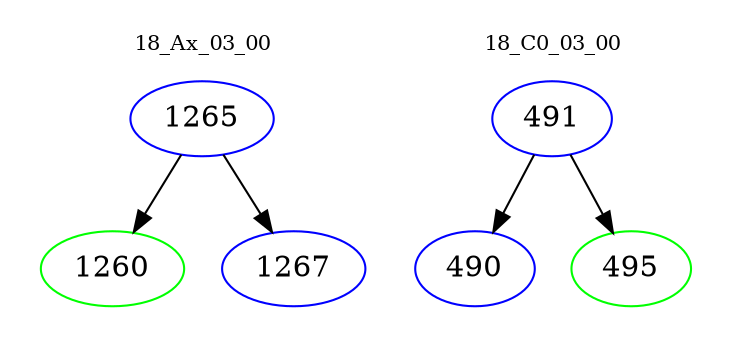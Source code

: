 digraph{
subgraph cluster_0 {
color = white
label = "18_Ax_03_00";
fontsize=10;
T0_1265 [label="1265", color="blue"]
T0_1265 -> T0_1260 [color="black"]
T0_1260 [label="1260", color="green"]
T0_1265 -> T0_1267 [color="black"]
T0_1267 [label="1267", color="blue"]
}
subgraph cluster_1 {
color = white
label = "18_C0_03_00";
fontsize=10;
T1_491 [label="491", color="blue"]
T1_491 -> T1_490 [color="black"]
T1_490 [label="490", color="blue"]
T1_491 -> T1_495 [color="black"]
T1_495 [label="495", color="green"]
}
}
